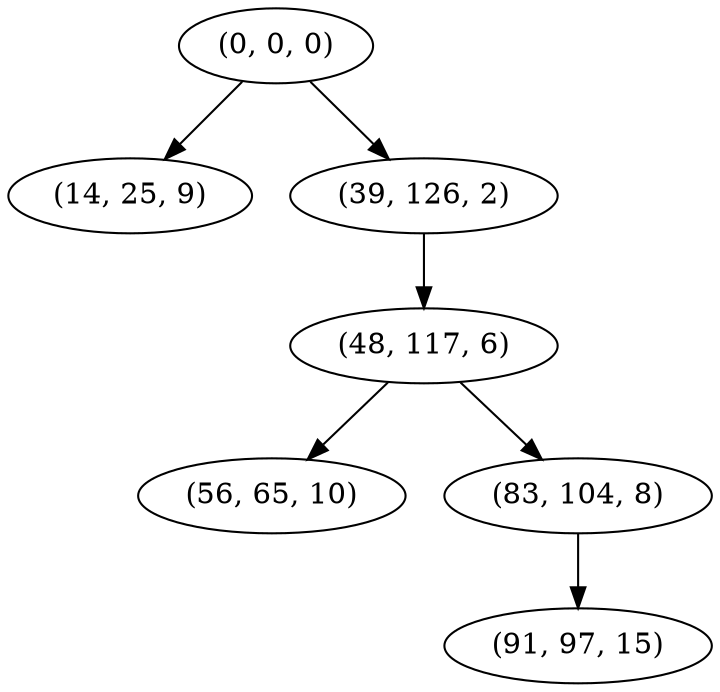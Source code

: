 digraph tree {
    "(0, 0, 0)";
    "(14, 25, 9)";
    "(39, 126, 2)";
    "(48, 117, 6)";
    "(56, 65, 10)";
    "(83, 104, 8)";
    "(91, 97, 15)";
    "(0, 0, 0)" -> "(14, 25, 9)";
    "(0, 0, 0)" -> "(39, 126, 2)";
    "(39, 126, 2)" -> "(48, 117, 6)";
    "(48, 117, 6)" -> "(56, 65, 10)";
    "(48, 117, 6)" -> "(83, 104, 8)";
    "(83, 104, 8)" -> "(91, 97, 15)";
}
